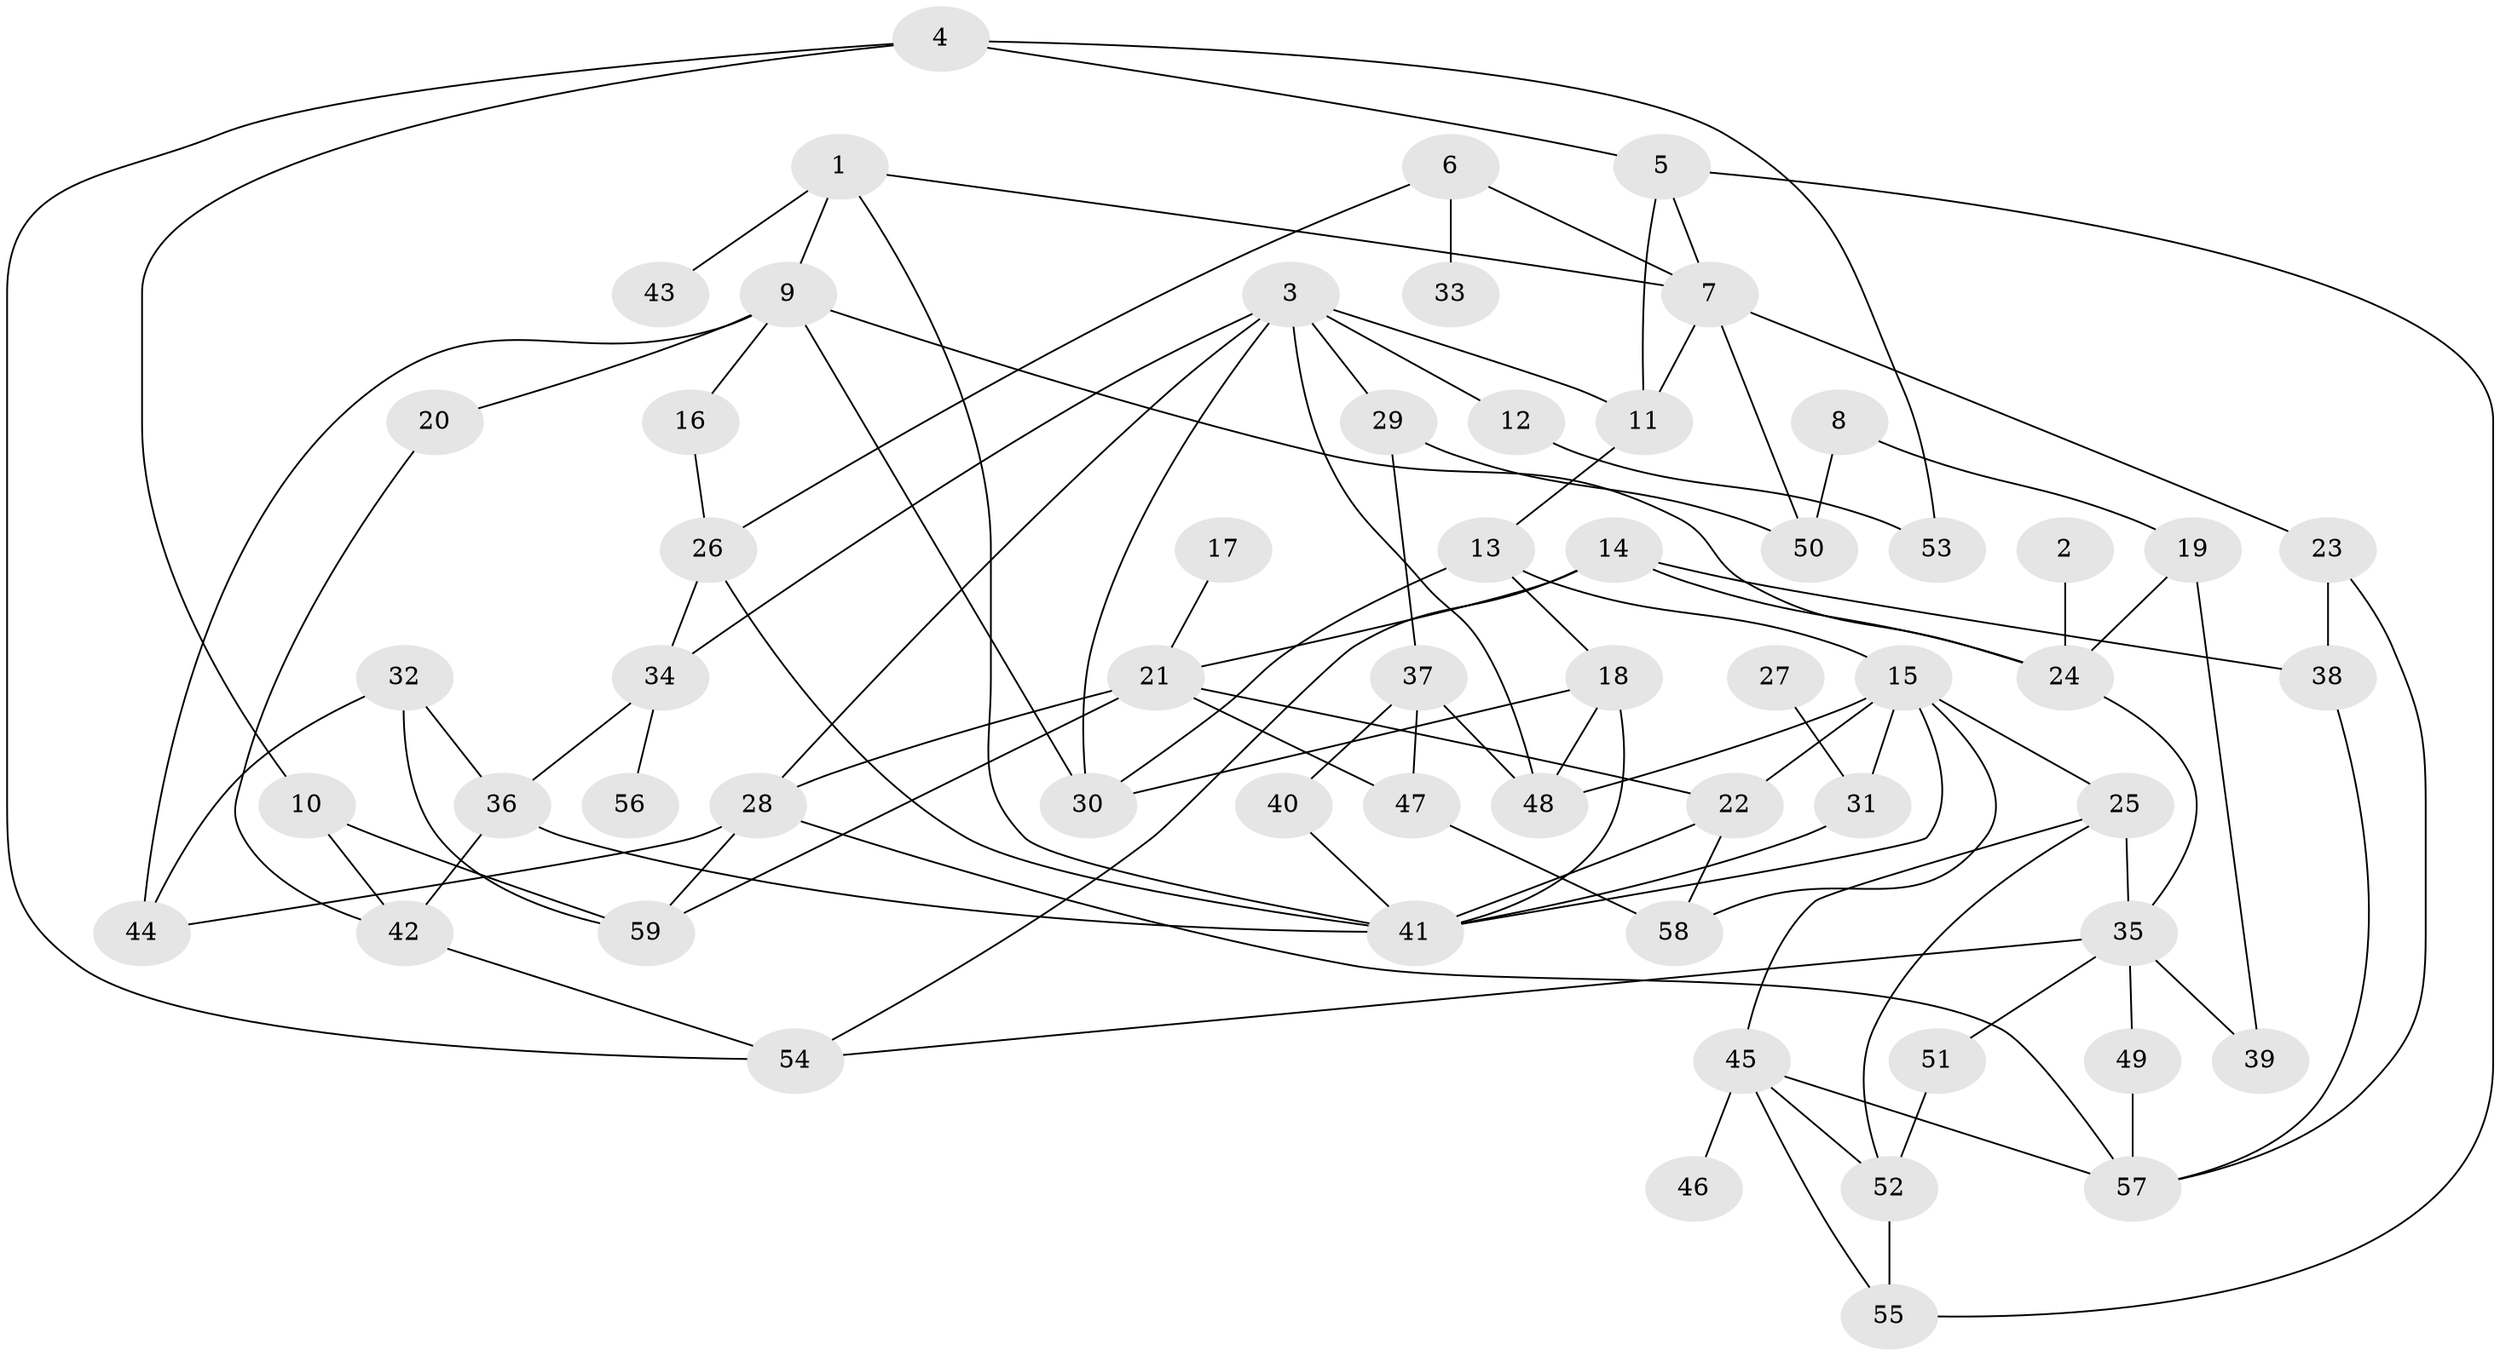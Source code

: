 // coarse degree distribution, {8: 0.058823529411764705, 6: 0.17647058823529413, 5: 0.17647058823529413, 1: 0.17647058823529413, 3: 0.23529411764705882, 11: 0.058823529411764705, 4: 0.058823529411764705, 7: 0.058823529411764705}
// Generated by graph-tools (version 1.1) at 2025/16/03/04/25 18:16:31]
// undirected, 59 vertices, 103 edges
graph export_dot {
graph [start="1"]
  node [color=gray90,style=filled];
  1;
  2;
  3;
  4;
  5;
  6;
  7;
  8;
  9;
  10;
  11;
  12;
  13;
  14;
  15;
  16;
  17;
  18;
  19;
  20;
  21;
  22;
  23;
  24;
  25;
  26;
  27;
  28;
  29;
  30;
  31;
  32;
  33;
  34;
  35;
  36;
  37;
  38;
  39;
  40;
  41;
  42;
  43;
  44;
  45;
  46;
  47;
  48;
  49;
  50;
  51;
  52;
  53;
  54;
  55;
  56;
  57;
  58;
  59;
  1 -- 7;
  1 -- 9;
  1 -- 41;
  1 -- 43;
  2 -- 24;
  3 -- 11;
  3 -- 12;
  3 -- 28;
  3 -- 29;
  3 -- 30;
  3 -- 34;
  3 -- 48;
  4 -- 5;
  4 -- 10;
  4 -- 53;
  4 -- 54;
  5 -- 7;
  5 -- 11;
  5 -- 55;
  6 -- 7;
  6 -- 26;
  6 -- 33;
  7 -- 11;
  7 -- 23;
  7 -- 50;
  8 -- 19;
  8 -- 50;
  9 -- 16;
  9 -- 20;
  9 -- 24;
  9 -- 30;
  9 -- 44;
  10 -- 42;
  10 -- 59;
  11 -- 13;
  12 -- 53;
  13 -- 15;
  13 -- 18;
  13 -- 30;
  14 -- 21;
  14 -- 24;
  14 -- 38;
  14 -- 54;
  15 -- 22;
  15 -- 25;
  15 -- 31;
  15 -- 41;
  15 -- 48;
  15 -- 58;
  16 -- 26;
  17 -- 21;
  18 -- 30;
  18 -- 41;
  18 -- 48;
  19 -- 24;
  19 -- 39;
  20 -- 42;
  21 -- 22;
  21 -- 28;
  21 -- 47;
  21 -- 59;
  22 -- 41;
  22 -- 58;
  23 -- 38;
  23 -- 57;
  24 -- 35;
  25 -- 35;
  25 -- 45;
  25 -- 52;
  26 -- 34;
  26 -- 41;
  27 -- 31;
  28 -- 44;
  28 -- 57;
  28 -- 59;
  29 -- 37;
  29 -- 50;
  31 -- 41;
  32 -- 36;
  32 -- 44;
  32 -- 59;
  34 -- 36;
  34 -- 56;
  35 -- 39;
  35 -- 49;
  35 -- 51;
  35 -- 54;
  36 -- 41;
  36 -- 42;
  37 -- 40;
  37 -- 47;
  37 -- 48;
  38 -- 57;
  40 -- 41;
  42 -- 54;
  45 -- 46;
  45 -- 52;
  45 -- 55;
  45 -- 57;
  47 -- 58;
  49 -- 57;
  51 -- 52;
  52 -- 55;
}
